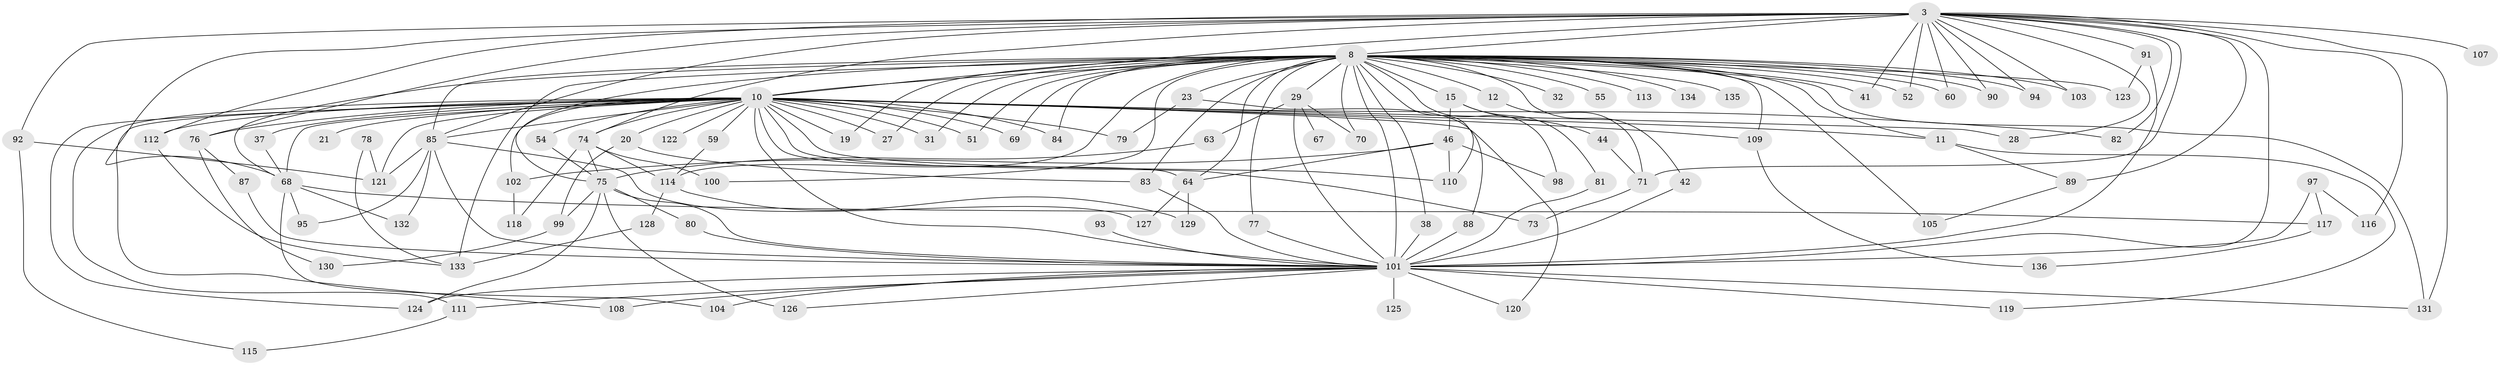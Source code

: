 // original degree distribution, {22: 0.014705882352941176, 32: 0.007352941176470588, 24: 0.014705882352941176, 14: 0.007352941176470588, 29: 0.007352941176470588, 27: 0.014705882352941176, 28: 0.007352941176470588, 4: 0.09558823529411764, 3: 0.17647058823529413, 5: 0.03676470588235294, 7: 0.014705882352941176, 6: 0.022058823529411766, 2: 0.5735294117647058, 8: 0.007352941176470588}
// Generated by graph-tools (version 1.1) at 2025/47/03/04/25 21:47:20]
// undirected, 95 vertices, 180 edges
graph export_dot {
graph [start="1"]
  node [color=gray90,style=filled];
  3 [super="+1"];
  8 [super="+2+5"];
  10 [super="+6"];
  11;
  12;
  15;
  19;
  20;
  21;
  23;
  27;
  28;
  29 [super="+13"];
  31;
  32;
  37;
  38;
  41;
  42;
  44;
  46;
  51;
  52;
  54;
  55;
  59;
  60 [super="+34"];
  63;
  64 [super="+53"];
  67;
  68 [super="+26+56"];
  69;
  70;
  71 [super="+30"];
  73;
  74 [super="+14+57"];
  75 [super="+48+58+35"];
  76;
  77;
  78;
  79;
  80;
  81;
  82;
  83 [super="+62"];
  84;
  85 [super="+4"];
  87;
  88;
  89 [super="+39"];
  90 [super="+49"];
  91 [super="+61"];
  92;
  93;
  94;
  95;
  97;
  98 [super="+45"];
  99;
  100;
  101 [super="+66+86+9"];
  102;
  103;
  104;
  105;
  107;
  108;
  109 [super="+24"];
  110 [super="+65"];
  111;
  112 [super="+25"];
  113;
  114 [super="+33"];
  115;
  116;
  117;
  118;
  119;
  120;
  121 [super="+40"];
  122;
  123;
  124 [super="+96"];
  125;
  126;
  127;
  128;
  129;
  130;
  131 [super="+18+47"];
  132;
  133 [super="+72+106"];
  134;
  135 [super="+43"];
  136;
  3 -- 8 [weight=6];
  3 -- 10 [weight=4];
  3 -- 28;
  3 -- 41;
  3 -- 76;
  3 -- 82;
  3 -- 89 [weight=2];
  3 -- 92;
  3 -- 94;
  3 -- 107 [weight=2];
  3 -- 131 [weight=2];
  3 -- 60;
  3 -- 68 [weight=3];
  3 -- 71 [weight=2];
  3 -- 91 [weight=2];
  3 -- 103;
  3 -- 52;
  3 -- 116;
  3 -- 74 [weight=2];
  3 -- 90;
  3 -- 85 [weight=2];
  3 -- 112;
  3 -- 101 [weight=5];
  8 -- 10 [weight=6];
  8 -- 15 [weight=2];
  8 -- 19;
  8 -- 27;
  8 -- 38;
  8 -- 41;
  8 -- 42;
  8 -- 55 [weight=2];
  8 -- 84;
  8 -- 103;
  8 -- 105;
  8 -- 109 [weight=2];
  8 -- 113 [weight=2];
  8 -- 123;
  8 -- 134 [weight=2];
  8 -- 135 [weight=3];
  8 -- 69;
  8 -- 11;
  8 -- 12;
  8 -- 77;
  8 -- 85 [weight=4];
  8 -- 23 [weight=2];
  8 -- 90 [weight=2];
  8 -- 29;
  8 -- 94;
  8 -- 32 [weight=2];
  8 -- 60 [weight=2];
  8 -- 98 [weight=2];
  8 -- 68;
  8 -- 70;
  8 -- 31;
  8 -- 100;
  8 -- 114 [weight=2];
  8 -- 51;
  8 -- 52;
  8 -- 131;
  8 -- 64;
  8 -- 83;
  8 -- 101 [weight=7];
  8 -- 133 [weight=2];
  8 -- 110;
  8 -- 75 [weight=4];
  10 -- 11;
  10 -- 20 [weight=2];
  10 -- 21 [weight=2];
  10 -- 27;
  10 -- 31;
  10 -- 54;
  10 -- 64 [weight=2];
  10 -- 73;
  10 -- 76;
  10 -- 84;
  10 -- 102;
  10 -- 108;
  10 -- 120;
  10 -- 121 [weight=2];
  10 -- 122 [weight=2];
  10 -- 69;
  10 -- 74 [weight=2];
  10 -- 79;
  10 -- 82;
  10 -- 19;
  10 -- 28;
  10 -- 37;
  10 -- 110;
  10 -- 111;
  10 -- 51;
  10 -- 59;
  10 -- 109;
  10 -- 85 [weight=2];
  10 -- 68;
  10 -- 112;
  10 -- 101 [weight=4];
  10 -- 124;
  11 -- 119;
  11 -- 89;
  12 -- 71;
  15 -- 44;
  15 -- 46;
  15 -- 81;
  20 -- 99;
  20 -- 83;
  23 -- 79;
  23 -- 88;
  29 -- 67 [weight=2];
  29 -- 70;
  29 -- 63;
  29 -- 101 [weight=2];
  37 -- 68;
  38 -- 101;
  42 -- 101;
  44 -- 71;
  46 -- 98 [weight=2];
  46 -- 102;
  46 -- 64;
  46 -- 110;
  54 -- 75;
  59 -- 114;
  63 -- 75;
  64 -- 127;
  64 -- 129;
  68 -- 132;
  68 -- 104;
  68 -- 117;
  68 -- 95;
  71 -- 73;
  74 -- 100;
  74 -- 118;
  74 -- 114;
  74 -- 75;
  75 -- 101 [weight=2];
  75 -- 99;
  75 -- 80;
  75 -- 126;
  75 -- 124;
  76 -- 87;
  76 -- 130;
  77 -- 101;
  78 -- 121;
  78 -- 133;
  80 -- 101;
  81 -- 101;
  83 -- 101;
  85 -- 132;
  85 -- 121;
  85 -- 95;
  85 -- 127;
  85 -- 101 [weight=2];
  87 -- 101;
  88 -- 101;
  89 -- 105;
  91 -- 123;
  91 -- 101;
  92 -- 115;
  92 -- 121;
  93 -- 101 [weight=2];
  97 -- 116;
  97 -- 117;
  97 -- 101 [weight=2];
  99 -- 130;
  101 -- 120;
  101 -- 131 [weight=2];
  101 -- 104;
  101 -- 108;
  101 -- 111;
  101 -- 119;
  101 -- 124;
  101 -- 125 [weight=2];
  101 -- 126;
  102 -- 118;
  109 -- 136;
  111 -- 115;
  112 -- 133;
  114 -- 128;
  114 -- 129;
  117 -- 136;
  128 -- 133;
}

